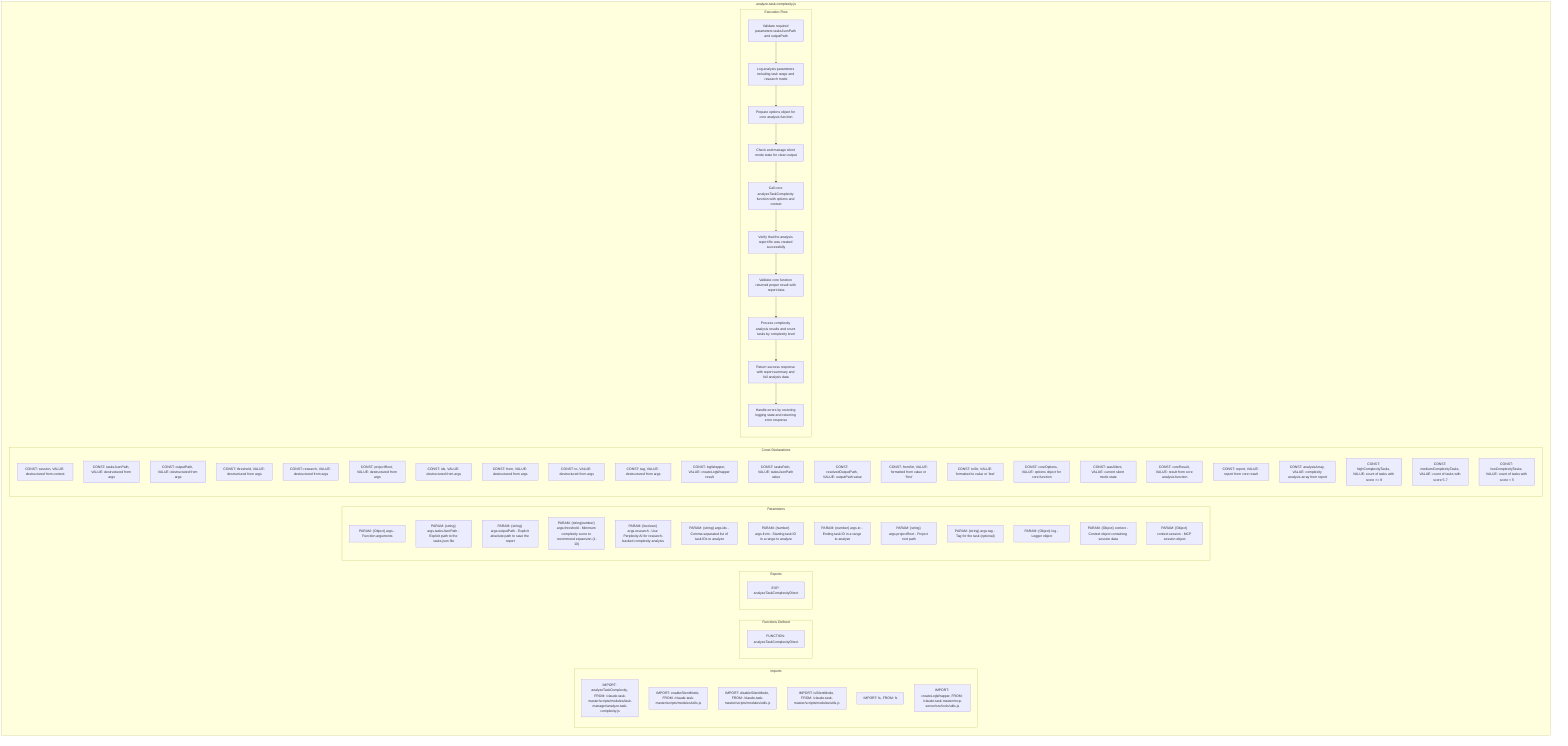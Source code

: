 flowchart TB
    subgraph Imports["Imports"]
        I1["IMPORT: analyzeTaskComplexity, FROM: /claude-task-master/scripts/modules/task-manager/analyze-task-complexity.js"]
        I2["IMPORT: enableSilentMode, FROM: /claude-task-master/scripts/modules/utils.js"]
        I3["IMPORT: disableSilentMode, FROM: /claude-task-master/scripts/modules/utils.js"]
        I4["IMPORT: isSilentMode, FROM: /claude-task-master/scripts/modules/utils.js"]
        I5["IMPORT: fs, FROM: fs"]
        I6["IMPORT: createLogWrapper, FROM: /claude-task-master/mcp-server/src/tools/utils.js"]
    end
    
    subgraph FunctionsDefined["Functions Defined"]
        FU1["FUNCTION: analyzeTaskComplexityDirect"]
    end
    
    subgraph Exports["Exports"]
        E1["EXP: analyzeTaskComplexityDirect"]
    end
    
    subgraph Parameters["Parameters"]
        P1["PARAM: {Object} args - Function arguments"]
        P2["PARAM: {string} args.tasksJsonPath - Explicit path to the tasks.json file"]
        P3["PARAM: {string} args.outputPath - Explicit absolute path to save the report"]
        P4["PARAM: {string|number} args.threshold - Minimum complexity score to recommend expansion (1-10)"]
        P5["PARAM: {boolean} args.research - Use Perplexity AI for research-backed complexity analysis"]
        P6["PARAM: {string} args.ids - Comma-separated list of task IDs to analyze"]
        P7["PARAM: {number} args.from - Starting task ID in a range to analyze"]
        P8["PARAM: {number} args.to - Ending task ID in a range to analyze"]
        P9["PARAM: {string} args.projectRoot - Project root path"]
        P10["PARAM: {string} args.tag - Tag for the task (optional)"]
        P11["PARAM: {Object} log - Logger object"]
        P12["PARAM: {Object} context - Context object containing session data"]
        P13["PARAM: {Object} context.session - MCP session object"]
    end
    
    subgraph Constants["Const Declarations"]
        C1["CONST: session, VALUE: destructured from context"]
        C2["CONST: tasksJsonPath, VALUE: destructured from args"]
        C3["CONST: outputPath, VALUE: destructured from args"]
        C4["CONST: threshold, VALUE: destructured from args"]
        C5["CONST: research, VALUE: destructured from args"]
        C6["CONST: projectRoot, VALUE: destructured from args"]
        C7["CONST: ids, VALUE: destructured from args"]
        C8["CONST: from, VALUE: destructured from args"]
        C9["CONST: to, VALUE: destructured from args"]
        C10["CONST: tag, VALUE: destructured from args"]
        C11["CONST: logWrapper, VALUE: createLogWrapper result"]
        C12["CONST: tasksPath, VALUE: tasksJsonPath value"]
        C13["CONST: resolvedOutputPath, VALUE: outputPath value"]
        C14["CONST: fromStr, VALUE: formatted from value or 'first'"]
        C15["CONST: toStr, VALUE: formatted to value or 'last'"]
        C16["CONST: coreOptions, VALUE: options object for core function"]
        C17["CONST: wasSilent, VALUE: current silent mode state"]
        C18["CONST: coreResult, VALUE: result from core analysis function"]
        C19["CONST: report, VALUE: report from core result"]
        C20["CONST: analysisArray, VALUE: complexity analysis array from report"]
        C21["CONST: highComplexityTasks, VALUE: count of tasks with score >= 8"]
        C22["CONST: mediumComplexityTasks, VALUE: count of tasks with score 5-7"]
        C23["CONST: lowComplexityTasks, VALUE: count of tasks with score < 5"]
    end
    
    subgraph ExecutionFlow["Execution Flow"]
        FL1["Validate required parameters tasksJsonPath and outputPath"]
        FL2["Log analysis parameters including task range and research mode"]
        FL3["Prepare options object for core analysis function"]
        FL4["Check and manage silent mode state for clean output"]
        FL5["Call core analyzeTaskComplexity function with options and context"]
        FL6["Verify that the analysis report file was created successfully"]
        FL7["Validate core function returned proper result with report data"]
        FL8["Process complexity analysis results and count tasks by complexity level"]
        FL9["Return success response with report summary and full analysis data"]
        FL10["Handle errors by restoring logging state and returning error response"]
    end
    
    subgraph analyzeTaskComplexity["analyze-task-complexity.js"]
        Imports
        FunctionsDefined
        Exports
        Parameters
        Constants
        ExecutionFlow
    end
    
    FL1 --> FL2
    FL2 --> FL3
    FL3 --> FL4
    FL4 --> FL5
    FL5 --> FL6
    FL6 --> FL7
    FL7 --> FL8
    FL8 --> FL9
    FL9 --> FL10